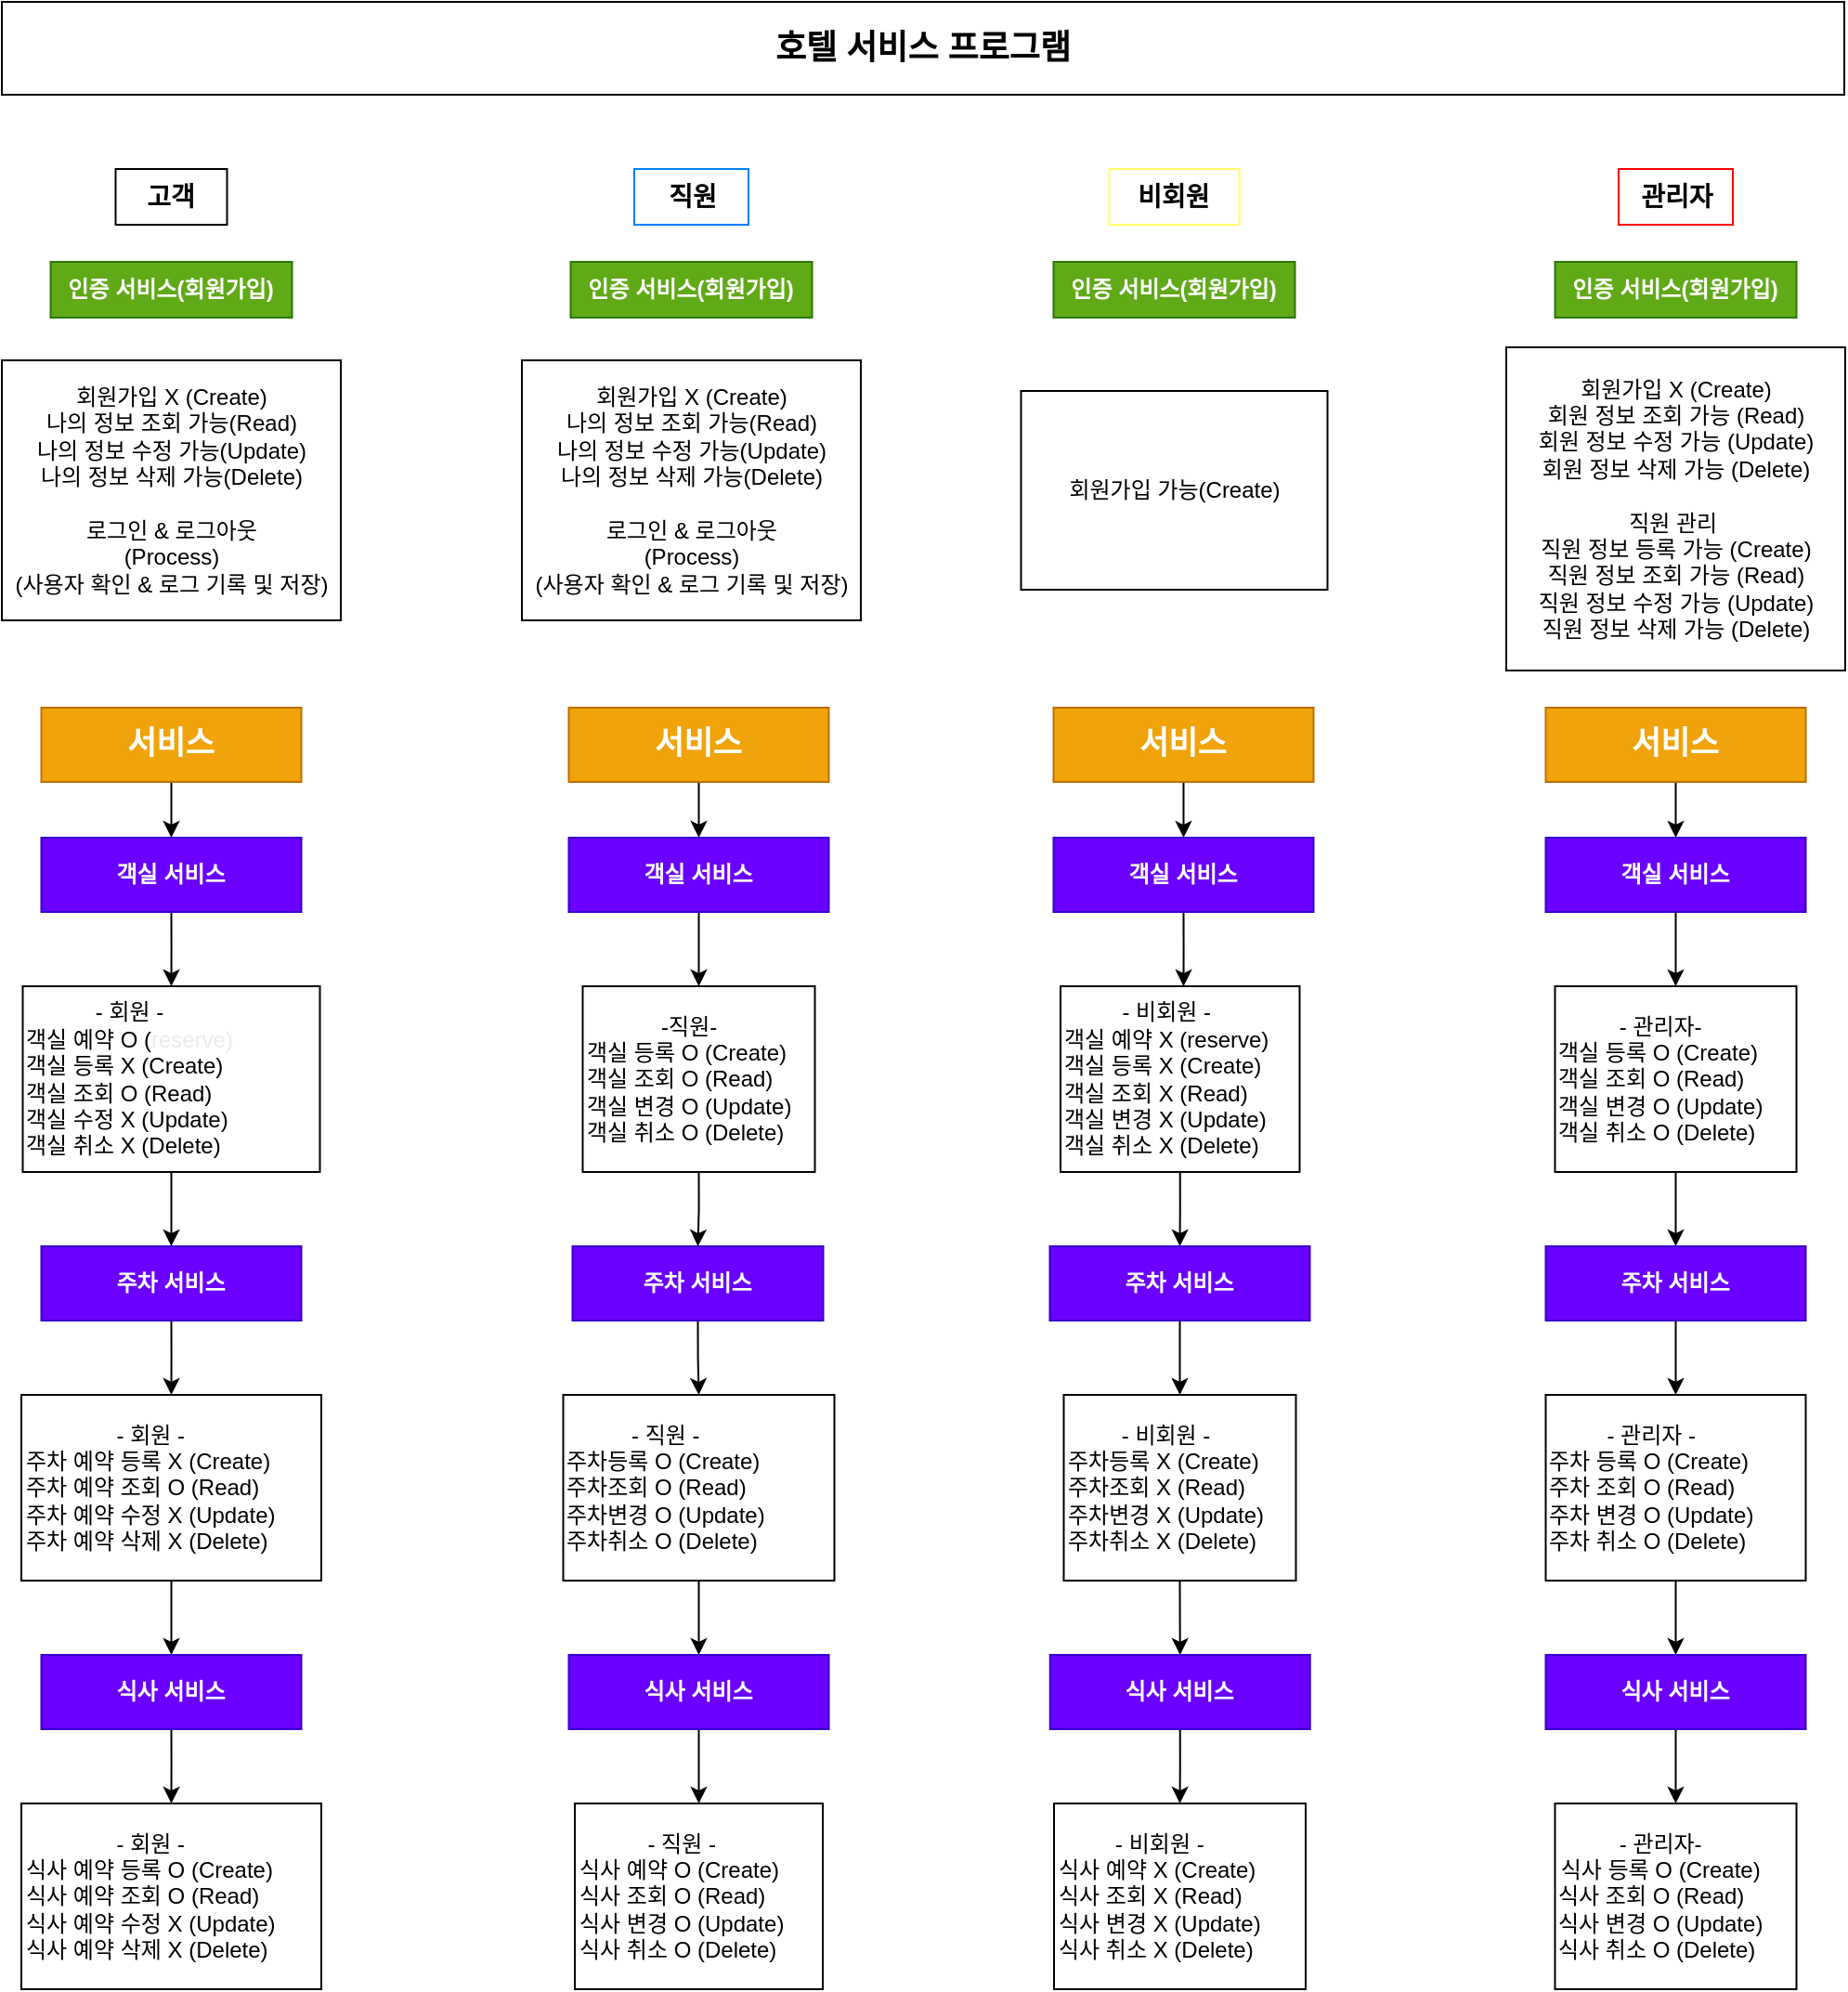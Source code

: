<mxfile version="27.0.9" pages="3">
  <diagram id="e0Gm9KUumrrDWZzIBy6R" name="요구사항확인">
    <mxGraphModel dx="1426" dy="849" grid="1" gridSize="10" guides="1" tooltips="1" connect="1" arrows="1" fold="1" page="1" pageScale="1" pageWidth="1169" pageHeight="827" math="0" shadow="0">
      <root>
        <mxCell id="0" />
        <mxCell id="1" parent="0" />
        <mxCell id="5G39vcGDZcf8cIDxyRxe-1" value="호텔 서비스 프로그램" style="rounded=0;whiteSpace=wrap;html=1;fontSize=18;fontStyle=1" parent="1" vertex="1">
          <mxGeometry x="88" y="60" width="992" height="50" as="geometry" />
        </mxCell>
        <mxCell id="5G39vcGDZcf8cIDxyRxe-2" value="고객" style="text;html=1;align=center;verticalAlign=middle;whiteSpace=wrap;rounded=0;strokeColor=default;fontStyle=1;fontSize=14;" parent="1" vertex="1">
          <mxGeometry x="149.25" y="150" width="60" height="30" as="geometry" />
        </mxCell>
        <mxCell id="5G39vcGDZcf8cIDxyRxe-3" value="직원" style="text;html=1;align=center;verticalAlign=middle;whiteSpace=wrap;rounded=0;strokeColor=#007FFF;fontStyle=1;fontSize=14;" parent="1" vertex="1">
          <mxGeometry x="428.5" y="150" width="61.5" height="30" as="geometry" />
        </mxCell>
        <mxCell id="5G39vcGDZcf8cIDxyRxe-4" value="비회원" style="text;html=1;align=center;verticalAlign=middle;whiteSpace=wrap;rounded=0;strokeColor=#FFFF66;fontStyle=1;fontSize=14;" parent="1" vertex="1">
          <mxGeometry x="684.25" y="150" width="70" height="30" as="geometry" />
        </mxCell>
        <mxCell id="5G39vcGDZcf8cIDxyRxe-5" value="관리자" style="text;html=1;align=center;verticalAlign=middle;whiteSpace=wrap;rounded=0;strokeColor=#FF0000;fontStyle=1;fontSize=14;" parent="1" vertex="1">
          <mxGeometry x="958.5" y="150" width="61.5" height="30" as="geometry" />
        </mxCell>
        <mxCell id="5G39vcGDZcf8cIDxyRxe-6" value="인증 서비스(회원가입)" style="text;html=1;align=center;verticalAlign=middle;whiteSpace=wrap;rounded=0;strokeColor=#2D7600;fillColor=#60a917;fontColor=#ffffff;fontStyle=1" parent="1" vertex="1">
          <mxGeometry x="114.25" y="200" width="130" height="30" as="geometry" />
        </mxCell>
        <mxCell id="5G39vcGDZcf8cIDxyRxe-7" value="인증 서비스(회원가입)" style="text;html=1;align=center;verticalAlign=middle;whiteSpace=wrap;rounded=0;strokeColor=#2D7600;fillColor=#60a917;fontColor=#ffffff;fontStyle=1" parent="1" vertex="1">
          <mxGeometry x="394.25" y="200" width="130" height="30" as="geometry" />
        </mxCell>
        <mxCell id="5G39vcGDZcf8cIDxyRxe-8" value="인증 서비스(회원가입)" style="text;html=1;align=center;verticalAlign=middle;whiteSpace=wrap;rounded=0;strokeColor=#2D7600;fillColor=#60a917;fontColor=#ffffff;fontStyle=1" parent="1" vertex="1">
          <mxGeometry x="654.25" y="200" width="130" height="30" as="geometry" />
        </mxCell>
        <mxCell id="5G39vcGDZcf8cIDxyRxe-9" value="인증 서비스(회원가입)" style="text;html=1;align=center;verticalAlign=middle;whiteSpace=wrap;rounded=0;strokeColor=#2D7600;fillColor=#60a917;fontColor=#ffffff;fontStyle=1" parent="1" vertex="1">
          <mxGeometry x="924.25" y="200" width="130" height="30" as="geometry" />
        </mxCell>
        <mxCell id="5G39vcGDZcf8cIDxyRxe-10" value="회원가입 X (Create)&lt;br&gt;나의 정보 조회 가능(Read)&lt;br&gt;나의 정보 수정 가능(Update)&lt;br&gt;나의 정보 삭제 가능(Delete)&lt;br&gt;&lt;br&gt;로그인 &amp;amp; 로그아웃&lt;br&gt;(Process)&lt;br&gt;(사용자 확인 &amp;amp; 로그 기록 및 저장)" style="text;html=1;align=center;verticalAlign=middle;whiteSpace=wrap;rounded=0;strokeColor=default;" parent="1" vertex="1">
          <mxGeometry x="88" y="253" width="182.5" height="140" as="geometry" />
        </mxCell>
        <mxCell id="5G39vcGDZcf8cIDxyRxe-11" value="회원가입 가능(Create)" style="text;html=1;align=center;verticalAlign=middle;whiteSpace=wrap;rounded=0;strokeColor=default;" parent="1" vertex="1">
          <mxGeometry x="636.75" y="269.5" width="165" height="107" as="geometry" />
        </mxCell>
        <mxCell id="5G39vcGDZcf8cIDxyRxe-12" value="회원가입 X (Create)&lt;br&gt;나의 정보 조회 가능(Read)&lt;br&gt;나의 정보 수정 가능(Update)&lt;br&gt;나의 정보 삭제 가능(Delete)&lt;br&gt;&lt;br&gt;로그인 &amp;amp; 로그아웃&lt;br&gt;(Process)&lt;br&gt;(사용자 확인 &amp;amp; 로그 기록 및 저장)" style="text;html=1;align=center;verticalAlign=middle;whiteSpace=wrap;rounded=0;strokeColor=default;" parent="1" vertex="1">
          <mxGeometry x="368" y="253" width="182.5" height="140" as="geometry" />
        </mxCell>
        <mxCell id="5G39vcGDZcf8cIDxyRxe-13" value="회원가입 X (Create)&lt;br&gt;회원 정보 조회 가능 (Read)&lt;br&gt;회원 정보 수정 가능 (Update)&lt;br&gt;회원 정보 삭제 가능 (Delete)&lt;br&gt;&lt;br&gt;직원 관리&amp;nbsp;&lt;div&gt;직원 정보 등록 가능 (&lt;span style=&quot;background-color: transparent; color: light-dark(rgb(0, 0, 0), rgb(255, 255, 255));&quot;&gt;Create&lt;/span&gt;&lt;span style=&quot;background-color: transparent; color: light-dark(rgb(0, 0, 0), rgb(255, 255, 255));&quot;&gt;)&lt;/span&gt;&lt;/div&gt;&lt;div&gt;직원 정보 조회 가능 (Read)&lt;br&gt;직원 정보 수정 가능 (Update)&lt;br&gt;직원 정보 삭제 가능 (Delete)&lt;/div&gt;" style="text;html=1;align=center;verticalAlign=middle;whiteSpace=wrap;rounded=0;strokeColor=default;" parent="1" vertex="1">
          <mxGeometry x="898" y="246" width="182.5" height="174" as="geometry" />
        </mxCell>
        <mxCell id="5G39vcGDZcf8cIDxyRxe-14" style="edgeStyle=orthogonalEdgeStyle;rounded=0;orthogonalLoop=1;jettySize=auto;html=1;exitX=0.5;exitY=1;exitDx=0;exitDy=0;entryX=0.5;entryY=0;entryDx=0;entryDy=0;" parent="1" source="5G39vcGDZcf8cIDxyRxe-15" edge="1">
          <mxGeometry relative="1" as="geometry">
            <mxPoint x="724.25" y="590.0" as="targetPoint" />
          </mxGeometry>
        </mxCell>
        <mxCell id="5G39vcGDZcf8cIDxyRxe-15" value="객실 서비스" style="text;html=1;align=center;verticalAlign=middle;whiteSpace=wrap;rounded=0;strokeColor=#3700CC;fillColor=#6a00ff;fontColor=#ffffff;fontStyle=1" parent="1" vertex="1">
          <mxGeometry x="654.25" y="510" width="140" height="40" as="geometry" />
        </mxCell>
        <mxCell id="5G39vcGDZcf8cIDxyRxe-16" style="edgeStyle=orthogonalEdgeStyle;rounded=0;orthogonalLoop=1;jettySize=auto;html=1;exitX=0.5;exitY=1;exitDx=0;exitDy=0;entryX=0.5;entryY=0;entryDx=0;entryDy=0;" parent="1" source="5G39vcGDZcf8cIDxyRxe-17" target="5G39vcGDZcf8cIDxyRxe-21" edge="1">
          <mxGeometry relative="1" as="geometry" />
        </mxCell>
        <mxCell id="5G39vcGDZcf8cIDxyRxe-17" value="&lt;div style=&quot;&quot;&gt;&lt;div style=&quot;text-align: center;&quot;&gt;&lt;span style=&quot;background-color: transparent; color: light-dark(rgb(0, 0, 0), rgb(255, 255, 255));&quot;&gt;- 비회원 -&lt;/span&gt;&lt;/div&gt;&lt;span style=&quot;background-color: transparent; color: light-dark(rgb(0, 0, 0), rgb(255, 255, 255));&quot;&gt;객실 예약 X (reserve)&lt;/span&gt;&lt;/div&gt;객실 등록 X (Create)&lt;br&gt;객실 조회 X (Read)&lt;br&gt;객실 변경 X (Update)&lt;br&gt;객실 취소 X (Delete)" style="text;html=1;align=left;verticalAlign=middle;whiteSpace=wrap;rounded=0;strokeColor=default;" parent="1" vertex="1">
          <mxGeometry x="658" y="590" width="128.75" height="100" as="geometry" />
        </mxCell>
        <mxCell id="5G39vcGDZcf8cIDxyRxe-18" style="edgeStyle=orthogonalEdgeStyle;rounded=0;orthogonalLoop=1;jettySize=auto;html=1;exitX=0.5;exitY=1;exitDx=0;exitDy=0;entryX=0.5;entryY=0;entryDx=0;entryDy=0;" parent="1" source="5G39vcGDZcf8cIDxyRxe-19" target="5G39vcGDZcf8cIDxyRxe-15" edge="1">
          <mxGeometry relative="1" as="geometry" />
        </mxCell>
        <mxCell id="5G39vcGDZcf8cIDxyRxe-19" value="서비스" style="text;html=1;align=center;verticalAlign=middle;whiteSpace=wrap;rounded=0;strokeColor=#BD7000;fillColor=#f0a30a;fontColor=#FFFFFF;fontStyle=1;fontSize=17;" parent="1" vertex="1">
          <mxGeometry x="654.25" y="440" width="140" height="40" as="geometry" />
        </mxCell>
        <mxCell id="5G39vcGDZcf8cIDxyRxe-20" style="edgeStyle=orthogonalEdgeStyle;rounded=0;orthogonalLoop=1;jettySize=auto;html=1;exitX=0.5;exitY=1;exitDx=0;exitDy=0;entryX=0.5;entryY=0;entryDx=0;entryDy=0;" parent="1" source="5G39vcGDZcf8cIDxyRxe-21" target="5G39vcGDZcf8cIDxyRxe-23" edge="1">
          <mxGeometry relative="1" as="geometry" />
        </mxCell>
        <mxCell id="5G39vcGDZcf8cIDxyRxe-21" value="주차 서비스" style="text;html=1;align=center;verticalAlign=middle;whiteSpace=wrap;rounded=0;strokeColor=#3700CC;fillColor=#6a00ff;fontColor=#ffffff;fontStyle=1" parent="1" vertex="1">
          <mxGeometry x="652.25" y="730" width="140" height="40" as="geometry" />
        </mxCell>
        <mxCell id="5G39vcGDZcf8cIDxyRxe-22" style="edgeStyle=orthogonalEdgeStyle;rounded=0;orthogonalLoop=1;jettySize=auto;html=1;exitX=0.5;exitY=1;exitDx=0;exitDy=0;entryX=0.5;entryY=0;entryDx=0;entryDy=0;" parent="1" source="5G39vcGDZcf8cIDxyRxe-23" target="5G39vcGDZcf8cIDxyRxe-25" edge="1">
          <mxGeometry relative="1" as="geometry" />
        </mxCell>
        <mxCell id="5G39vcGDZcf8cIDxyRxe-23" value="&lt;div style=&quot;text-align: center;&quot;&gt;&lt;span style=&quot;background-color: transparent; color: light-dark(rgb(0, 0, 0), rgb(255, 255, 255));&quot;&gt;- 비회원 -&lt;/span&gt;&lt;/div&gt;주차등록 X (Create)&lt;br&gt;주차조회 X (Read)&lt;br&gt;주차변경 X (Update)&lt;br&gt;주차취소 X (Delete)" style="text;html=1;align=left;verticalAlign=middle;whiteSpace=wrap;rounded=0;strokeColor=default;" parent="1" vertex="1">
          <mxGeometry x="659.75" y="810" width="125" height="100" as="geometry" />
        </mxCell>
        <mxCell id="5G39vcGDZcf8cIDxyRxe-24" style="edgeStyle=orthogonalEdgeStyle;rounded=0;orthogonalLoop=1;jettySize=auto;html=1;exitX=0.5;exitY=1;exitDx=0;exitDy=0;entryX=0.5;entryY=0;entryDx=0;entryDy=0;" parent="1" source="5G39vcGDZcf8cIDxyRxe-25" target="5G39vcGDZcf8cIDxyRxe-26" edge="1">
          <mxGeometry relative="1" as="geometry" />
        </mxCell>
        <mxCell id="5G39vcGDZcf8cIDxyRxe-25" value="식사 서비스" style="text;html=1;align=center;verticalAlign=middle;whiteSpace=wrap;rounded=0;strokeColor=#3700CC;fillColor=#6a00ff;fontColor=#ffffff;fontStyle=1" parent="1" vertex="1">
          <mxGeometry x="652.38" y="950" width="140" height="40" as="geometry" />
        </mxCell>
        <mxCell id="5G39vcGDZcf8cIDxyRxe-26" value="&lt;div style=&quot;&quot;&gt;&lt;div style=&quot;&quot;&gt;&lt;div style=&quot;text-align: center;&quot;&gt;&lt;span style=&quot;background-color: transparent; color: light-dark(rgb(0, 0, 0), rgb(255, 255, 255));&quot;&gt;- 비회원 -&lt;/span&gt;&lt;/div&gt;&lt;span style=&quot;&quot;&gt;식사 예약 X (Create)&lt;/span&gt;&lt;br style=&quot;&quot;&gt;&lt;span style=&quot;&quot;&gt;식사 조회 X (Read)&lt;/span&gt;&lt;br style=&quot;&quot;&gt;&lt;span style=&quot;&quot;&gt;식사 변경 X (Update)&lt;/span&gt;&lt;br style=&quot;&quot;&gt;&lt;span style=&quot;&quot;&gt;식사 취소 X (Delete)&lt;/span&gt;&lt;/div&gt;&lt;/div&gt;" style="text;html=1;align=left;verticalAlign=middle;whiteSpace=wrap;rounded=0;strokeColor=default;" parent="1" vertex="1">
          <mxGeometry x="654.5" y="1030" width="135.5" height="100" as="geometry" />
        </mxCell>
        <mxCell id="5G39vcGDZcf8cIDxyRxe-27" value="&lt;div style=&quot;text-align: center;&quot;&gt;&lt;span style=&quot;background-color: transparent; color: light-dark(rgb(0, 0, 0), rgb(255, 255, 255));&quot;&gt;- 직원 -&lt;/span&gt;&lt;/div&gt;식사 예약 O (Create)&lt;br&gt;식사 조회 O (Read)&lt;br&gt;식사 변경 O (Update)&lt;br&gt;식사 취소 O (Delete)" style="text;html=1;align=left;verticalAlign=middle;whiteSpace=wrap;rounded=0;strokeColor=default;" parent="1" vertex="1">
          <mxGeometry x="396.5" y="1030" width="133.5" height="100" as="geometry" />
        </mxCell>
        <mxCell id="5G39vcGDZcf8cIDxyRxe-28" style="edgeStyle=orthogonalEdgeStyle;rounded=0;orthogonalLoop=1;jettySize=auto;html=1;exitX=0.5;exitY=1;exitDx=0;exitDy=0;entryX=0.5;entryY=0;entryDx=0;entryDy=0;" parent="1" source="5G39vcGDZcf8cIDxyRxe-29" target="5G39vcGDZcf8cIDxyRxe-31" edge="1">
          <mxGeometry relative="1" as="geometry" />
        </mxCell>
        <mxCell id="5G39vcGDZcf8cIDxyRxe-29" value="&lt;div style=&quot;text-align: center;&quot;&gt;&lt;span style=&quot;background-color: transparent; color: light-dark(rgb(0, 0, 0), rgb(255, 255, 255));&quot;&gt;- 직원 -&lt;/span&gt;&lt;/div&gt;주차등록 O (Create)&lt;br&gt;주차조회 O (Read)&lt;br&gt;주차변경 O (Update)&lt;br&gt;주차취소 O (Delete)" style="text;html=1;align=left;verticalAlign=middle;whiteSpace=wrap;rounded=0;strokeColor=default;" parent="1" vertex="1">
          <mxGeometry x="390.25" y="810" width="146" height="100" as="geometry" />
        </mxCell>
        <mxCell id="5G39vcGDZcf8cIDxyRxe-30" style="edgeStyle=orthogonalEdgeStyle;rounded=0;orthogonalLoop=1;jettySize=auto;html=1;exitX=0.5;exitY=1;exitDx=0;exitDy=0;entryX=0.5;entryY=0;entryDx=0;entryDy=0;" parent="1" source="5G39vcGDZcf8cIDxyRxe-31" target="5G39vcGDZcf8cIDxyRxe-27" edge="1">
          <mxGeometry relative="1" as="geometry" />
        </mxCell>
        <mxCell id="5G39vcGDZcf8cIDxyRxe-31" value="식사 서비스" style="text;html=1;align=center;verticalAlign=middle;whiteSpace=wrap;rounded=0;strokeColor=#3700CC;fillColor=#6a00ff;fontColor=#ffffff;fontStyle=1" parent="1" vertex="1">
          <mxGeometry x="393.25" y="950" width="140" height="40" as="geometry" />
        </mxCell>
        <mxCell id="5G39vcGDZcf8cIDxyRxe-32" style="edgeStyle=orthogonalEdgeStyle;rounded=0;orthogonalLoop=1;jettySize=auto;html=1;exitX=0.5;exitY=1;exitDx=0;exitDy=0;entryX=0.5;entryY=0;entryDx=0;entryDy=0;" parent="1" source="5G39vcGDZcf8cIDxyRxe-33" target="5G39vcGDZcf8cIDxyRxe-29" edge="1">
          <mxGeometry relative="1" as="geometry" />
        </mxCell>
        <mxCell id="5G39vcGDZcf8cIDxyRxe-33" value="주차 서비스" style="text;html=1;align=center;verticalAlign=middle;whiteSpace=wrap;rounded=0;strokeColor=#3700CC;fillColor=#6a00ff;fontColor=#ffffff;fontStyle=1" parent="1" vertex="1">
          <mxGeometry x="395.25" y="730" width="135" height="40" as="geometry" />
        </mxCell>
        <mxCell id="5G39vcGDZcf8cIDxyRxe-34" style="edgeStyle=orthogonalEdgeStyle;rounded=0;orthogonalLoop=1;jettySize=auto;html=1;exitX=0.5;exitY=1;exitDx=0;exitDy=0;entryX=0.5;entryY=0;entryDx=0;entryDy=0;" parent="1" source="5G39vcGDZcf8cIDxyRxe-35" target="5G39vcGDZcf8cIDxyRxe-60" edge="1">
          <mxGeometry relative="1" as="geometry" />
        </mxCell>
        <mxCell id="5G39vcGDZcf8cIDxyRxe-35" value="객실 서비스" style="text;html=1;align=center;verticalAlign=middle;whiteSpace=wrap;rounded=0;strokeColor=#3700CC;fillColor=#6a00ff;fontColor=#ffffff;fontStyle=1" parent="1" vertex="1">
          <mxGeometry x="393.25" y="510" width="140" height="40" as="geometry" />
        </mxCell>
        <mxCell id="5G39vcGDZcf8cIDxyRxe-36" value="객실 서비스" style="text;html=1;align=center;verticalAlign=middle;whiteSpace=wrap;rounded=0;strokeColor=#3700CC;fillColor=#6a00ff;fontColor=#ffffff;fontStyle=1" parent="1" vertex="1">
          <mxGeometry x="919.25" y="510" width="140" height="40" as="geometry" />
        </mxCell>
        <mxCell id="5G39vcGDZcf8cIDxyRxe-37" style="edgeStyle=orthogonalEdgeStyle;rounded=0;orthogonalLoop=1;jettySize=auto;html=1;exitX=0.5;exitY=1;exitDx=0;exitDy=0;entryX=0.5;entryY=0;entryDx=0;entryDy=0;" parent="1" source="5G39vcGDZcf8cIDxyRxe-38" target="5G39vcGDZcf8cIDxyRxe-40" edge="1">
          <mxGeometry relative="1" as="geometry" />
        </mxCell>
        <mxCell id="5G39vcGDZcf8cIDxyRxe-38" value="&lt;div style=&quot;text-align: center;&quot;&gt;&lt;span style=&quot;background-color: transparent; color: light-dark(rgb(0, 0, 0), rgb(255, 255, 255));&quot;&gt;- 관리자-&lt;/span&gt;&lt;/div&gt;객실 등록 O (Create)&lt;br&gt;객실 조회 O (Read)&lt;br&gt;객실 변경 O (Update)&lt;br&gt;객실 취소 O (Delete)" style="text;html=1;align=left;verticalAlign=middle;whiteSpace=wrap;rounded=0;strokeColor=default;" parent="1" vertex="1">
          <mxGeometry x="924.25" y="590" width="130" height="100" as="geometry" />
        </mxCell>
        <mxCell id="5G39vcGDZcf8cIDxyRxe-39" style="edgeStyle=orthogonalEdgeStyle;rounded=0;orthogonalLoop=1;jettySize=auto;html=1;exitX=0.5;exitY=1;exitDx=0;exitDy=0;entryX=0.5;entryY=0;entryDx=0;entryDy=0;" parent="1" source="5G39vcGDZcf8cIDxyRxe-40" target="5G39vcGDZcf8cIDxyRxe-42" edge="1">
          <mxGeometry relative="1" as="geometry" />
        </mxCell>
        <mxCell id="5G39vcGDZcf8cIDxyRxe-40" value="주차 서비스" style="text;html=1;align=center;verticalAlign=middle;whiteSpace=wrap;rounded=0;strokeColor=#3700CC;fillColor=#6a00ff;fontColor=#ffffff;fontStyle=1" parent="1" vertex="1">
          <mxGeometry x="919.25" y="730" width="140" height="40" as="geometry" />
        </mxCell>
        <mxCell id="5G39vcGDZcf8cIDxyRxe-41" style="edgeStyle=orthogonalEdgeStyle;rounded=0;orthogonalLoop=1;jettySize=auto;html=1;exitX=0.5;exitY=1;exitDx=0;exitDy=0;entryX=0.5;entryY=0;entryDx=0;entryDy=0;" parent="1" source="5G39vcGDZcf8cIDxyRxe-42" target="5G39vcGDZcf8cIDxyRxe-44" edge="1">
          <mxGeometry relative="1" as="geometry" />
        </mxCell>
        <mxCell id="5G39vcGDZcf8cIDxyRxe-42" value="&lt;div style=&quot;text-align: center;&quot;&gt;&lt;span style=&quot;background-color: transparent; color: light-dark(rgb(0, 0, 0), rgb(255, 255, 255));&quot;&gt;- 관리자 -&lt;/span&gt;&lt;/div&gt;주차 등록 O (Create)&lt;br&gt;주차 조회 O (Read)&lt;br&gt;주차 변경 O (Update)&lt;br&gt;주차 취소 O (Delete)" style="text;html=1;align=left;verticalAlign=middle;whiteSpace=wrap;rounded=0;strokeColor=default;" parent="1" vertex="1">
          <mxGeometry x="919.25" y="810" width="140" height="100" as="geometry" />
        </mxCell>
        <mxCell id="5G39vcGDZcf8cIDxyRxe-43" style="edgeStyle=orthogonalEdgeStyle;rounded=0;orthogonalLoop=1;jettySize=auto;html=1;exitX=0.5;exitY=1;exitDx=0;exitDy=0;entryX=0.5;entryY=0;entryDx=0;entryDy=0;" parent="1" source="5G39vcGDZcf8cIDxyRxe-44" target="5G39vcGDZcf8cIDxyRxe-45" edge="1">
          <mxGeometry relative="1" as="geometry" />
        </mxCell>
        <mxCell id="5G39vcGDZcf8cIDxyRxe-44" value="식사 서비스" style="text;html=1;align=center;verticalAlign=middle;whiteSpace=wrap;rounded=0;strokeColor=#3700CC;fillColor=#6a00ff;fontColor=#ffffff;fontStyle=1" parent="1" vertex="1">
          <mxGeometry x="919.25" y="950" width="140" height="40" as="geometry" />
        </mxCell>
        <mxCell id="5G39vcGDZcf8cIDxyRxe-45" value="&lt;div style=&quot;text-align: center;&quot;&gt;&lt;span style=&quot;background-color: transparent; color: light-dark(rgb(0, 0, 0), rgb(255, 255, 255));&quot;&gt;- 관리자-&lt;/span&gt;&lt;/div&gt;&lt;div style=&quot;text-align: center;&quot;&gt;식사 등록 O&amp;nbsp;&lt;span style=&quot;background-color: transparent; color: light-dark(rgb(0, 0, 0), rgb(255, 255, 255)); text-align: left;&quot;&gt;(Create)&lt;/span&gt;&lt;/div&gt;식사 조회 O (Read)&lt;div&gt;식사 변경 O (Update)&lt;br&gt;식사 취소 O (Delete)&lt;/div&gt;" style="text;html=1;align=left;verticalAlign=middle;whiteSpace=wrap;rounded=0;strokeColor=default;" parent="1" vertex="1">
          <mxGeometry x="924.25" y="1030" width="130" height="100" as="geometry" />
        </mxCell>
        <mxCell id="5G39vcGDZcf8cIDxyRxe-46" style="edgeStyle=orthogonalEdgeStyle;rounded=0;orthogonalLoop=1;jettySize=auto;html=1;exitX=0.5;exitY=1;exitDx=0;exitDy=0;entryX=0.5;entryY=0;entryDx=0;entryDy=0;" parent="1" source="5G39vcGDZcf8cIDxyRxe-47" edge="1">
          <mxGeometry relative="1" as="geometry">
            <mxPoint x="179.25" y="590.0" as="targetPoint" />
          </mxGeometry>
        </mxCell>
        <mxCell id="5G39vcGDZcf8cIDxyRxe-47" value="객실 서비스" style="text;html=1;align=center;verticalAlign=middle;whiteSpace=wrap;rounded=0;strokeColor=#3700CC;fillColor=#6a00ff;fontColor=#ffffff;fontStyle=1" parent="1" vertex="1">
          <mxGeometry x="109.25" y="510" width="140" height="40" as="geometry" />
        </mxCell>
        <mxCell id="5G39vcGDZcf8cIDxyRxe-48" style="edgeStyle=orthogonalEdgeStyle;rounded=0;orthogonalLoop=1;jettySize=auto;html=1;exitX=0.5;exitY=1;exitDx=0;exitDy=0;entryX=0.5;entryY=0;entryDx=0;entryDy=0;" parent="1" source="5G39vcGDZcf8cIDxyRxe-49" target="5G39vcGDZcf8cIDxyRxe-53" edge="1">
          <mxGeometry relative="1" as="geometry">
            <Array as="points">
              <mxPoint x="179.25" y="690" />
            </Array>
          </mxGeometry>
        </mxCell>
        <mxCell id="5G39vcGDZcf8cIDxyRxe-49" value="&lt;div style=&quot;&quot;&gt;&lt;div style=&quot;text-align: center;&quot;&gt;&lt;span style=&quot;background-color: transparent; color: light-dark(rgb(0, 0, 0), rgb(255, 255, 255));&quot;&gt;- 회원 -&lt;/span&gt;&lt;/div&gt;&lt;div style=&quot;&quot;&gt;객실 예약 O (&lt;span style=&quot;color: rgb(232, 234, 237); font-family: inherit;&quot;&gt;&lt;font style=&quot;&quot;&gt;reserve)&lt;/font&gt;&lt;/span&gt;&lt;/div&gt;&lt;span style=&quot;&quot;&gt;객실 등록 X (Create)&lt;/span&gt;&lt;div style=&quot;&quot;&gt;객실 조회 O (Read)&lt;br&gt;객실 수정 X (Update)&lt;br&gt;객실 취소 X (Delete)&lt;/div&gt;&lt;/div&gt;" style="text;html=1;align=left;verticalAlign=middle;whiteSpace=wrap;rounded=0;strokeColor=default;" parent="1" vertex="1">
          <mxGeometry x="99.25" y="590" width="160" height="100" as="geometry" />
        </mxCell>
        <mxCell id="5G39vcGDZcf8cIDxyRxe-50" style="edgeStyle=orthogonalEdgeStyle;rounded=0;orthogonalLoop=1;jettySize=auto;html=1;exitX=0.5;exitY=1;exitDx=0;exitDy=0;entryX=0.5;entryY=0;entryDx=0;entryDy=0;" parent="1" source="5G39vcGDZcf8cIDxyRxe-51" target="5G39vcGDZcf8cIDxyRxe-47" edge="1">
          <mxGeometry relative="1" as="geometry" />
        </mxCell>
        <mxCell id="5G39vcGDZcf8cIDxyRxe-51" value="서비스" style="text;html=1;align=center;verticalAlign=middle;whiteSpace=wrap;rounded=0;strokeColor=#BD7000;fillColor=#f0a30a;fontColor=#FFFFFF;fontStyle=1;fontSize=17;" parent="1" vertex="1">
          <mxGeometry x="109.25" y="440" width="140" height="40" as="geometry" />
        </mxCell>
        <mxCell id="5G39vcGDZcf8cIDxyRxe-52" style="edgeStyle=orthogonalEdgeStyle;rounded=0;orthogonalLoop=1;jettySize=auto;html=1;exitX=0.5;exitY=1;exitDx=0;exitDy=0;entryX=0.5;entryY=0;entryDx=0;entryDy=0;" parent="1" source="5G39vcGDZcf8cIDxyRxe-53" edge="1">
          <mxGeometry relative="1" as="geometry">
            <mxPoint x="179.25" y="810.0" as="targetPoint" />
          </mxGeometry>
        </mxCell>
        <mxCell id="5G39vcGDZcf8cIDxyRxe-53" value="주차 서비스" style="text;html=1;align=center;verticalAlign=middle;whiteSpace=wrap;rounded=0;strokeColor=#3700CC;fillColor=#6a00ff;fontColor=#ffffff;fontStyle=1" parent="1" vertex="1">
          <mxGeometry x="109.25" y="730" width="140" height="40" as="geometry" />
        </mxCell>
        <mxCell id="5G39vcGDZcf8cIDxyRxe-54" style="edgeStyle=orthogonalEdgeStyle;rounded=0;orthogonalLoop=1;jettySize=auto;html=1;exitX=0.5;exitY=1;exitDx=0;exitDy=0;entryX=0.5;entryY=0;entryDx=0;entryDy=0;" parent="1" source="5G39vcGDZcf8cIDxyRxe-55" target="5G39vcGDZcf8cIDxyRxe-57" edge="1">
          <mxGeometry relative="1" as="geometry" />
        </mxCell>
        <mxCell id="5G39vcGDZcf8cIDxyRxe-55" value="&lt;div style=&quot;&quot;&gt;&lt;div style=&quot;text-align: center;&quot;&gt;&lt;span style=&quot;background-color: transparent; color: light-dark(rgb(0, 0, 0), rgb(255, 255, 255));&quot;&gt;- 회원 -&lt;/span&gt;&lt;/div&gt;&lt;span style=&quot;&quot;&gt;주차 예약 등록 X (Create)&lt;/span&gt;&lt;br style=&quot;&quot;&gt;&lt;span style=&quot;&quot;&gt;주차 예약 조회 O (Read)&lt;/span&gt;&lt;br style=&quot;&quot;&gt;&lt;span style=&quot;&quot;&gt;주차 예약 수정 X (Update)&lt;/span&gt;&lt;br style=&quot;&quot;&gt;&lt;span style=&quot;&quot;&gt;주차 예약 삭제 X (Delete)&lt;/span&gt;&lt;/div&gt;" style="text;html=1;align=left;verticalAlign=middle;whiteSpace=wrap;rounded=0;strokeColor=default;" parent="1" vertex="1">
          <mxGeometry x="98.5" y="810" width="161.5" height="100" as="geometry" />
        </mxCell>
        <mxCell id="5G39vcGDZcf8cIDxyRxe-56" style="edgeStyle=orthogonalEdgeStyle;rounded=0;orthogonalLoop=1;jettySize=auto;html=1;exitX=0.5;exitY=1;exitDx=0;exitDy=0;entryX=0.5;entryY=0;entryDx=0;entryDy=0;" parent="1" source="5G39vcGDZcf8cIDxyRxe-57" edge="1">
          <mxGeometry relative="1" as="geometry">
            <mxPoint x="179.25" y="1030.0" as="targetPoint" />
          </mxGeometry>
        </mxCell>
        <mxCell id="5G39vcGDZcf8cIDxyRxe-57" value="식사 서비스" style="text;html=1;align=center;verticalAlign=middle;whiteSpace=wrap;rounded=0;strokeColor=#3700CC;fillColor=#6a00ff;fontColor=#ffffff;fontStyle=1" parent="1" vertex="1">
          <mxGeometry x="109.25" y="950" width="140" height="40" as="geometry" />
        </mxCell>
        <mxCell id="5G39vcGDZcf8cIDxyRxe-58" value="&lt;div style=&quot;&quot;&gt;&lt;div&gt;&lt;div style=&quot;text-align: center;&quot;&gt;&lt;span style=&quot;background-color: transparent; color: light-dark(rgb(0, 0, 0), rgb(255, 255, 255));&quot;&gt;- 회원 -&lt;/span&gt;&lt;/div&gt;식사&amp;nbsp;&lt;span style=&quot;background-color: transparent; color: light-dark(rgb(0, 0, 0), rgb(255, 255, 255));&quot;&gt;예약&lt;/span&gt;&lt;span style=&quot;background-color: transparent; color: light-dark(rgb(0, 0, 0), rgb(255, 255, 255));&quot;&gt;&amp;nbsp;&lt;/span&gt;&lt;span style=&quot;background-color: transparent; color: light-dark(rgb(0, 0, 0), rgb(255, 255, 255));&quot;&gt;등록 O (Create)&lt;/span&gt;&lt;/div&gt;&lt;div&gt;식사&amp;nbsp;&lt;span style=&quot;background-color: transparent; color: light-dark(rgb(0, 0, 0), rgb(255, 255, 255));&quot;&gt;예약&lt;/span&gt;&lt;span style=&quot;background-color: transparent; color: light-dark(rgb(0, 0, 0), rgb(255, 255, 255));&quot;&gt;&amp;nbsp;&lt;/span&gt;&lt;span style=&quot;background-color: transparent; color: light-dark(rgb(0, 0, 0), rgb(255, 255, 255));&quot;&gt;조회 O (Read)&lt;/span&gt;&lt;/div&gt;&lt;div&gt;식사&amp;nbsp;&lt;span style=&quot;background-color: transparent; color: light-dark(rgb(0, 0, 0), rgb(255, 255, 255));&quot;&gt;예약&lt;/span&gt;&lt;span style=&quot;background-color: transparent; color: light-dark(rgb(0, 0, 0), rgb(255, 255, 255));&quot;&gt;&amp;nbsp;&lt;/span&gt;&lt;span style=&quot;background-color: transparent; color: light-dark(rgb(0, 0, 0), rgb(255, 255, 255));&quot;&gt;수정 X (Update)&lt;/span&gt;&lt;/div&gt;&lt;div&gt;식사&amp;nbsp;&lt;span style=&quot;background-color: transparent; color: light-dark(rgb(0, 0, 0), rgb(255, 255, 255));&quot;&gt;예약&lt;/span&gt;&lt;span style=&quot;background-color: transparent; color: light-dark(rgb(0, 0, 0), rgb(255, 255, 255));&quot;&gt;&amp;nbsp;&lt;/span&gt;&lt;span style=&quot;background-color: transparent; color: light-dark(rgb(0, 0, 0), rgb(255, 255, 255));&quot;&gt;삭제 X (Delete)&lt;/span&gt;&lt;/div&gt;&lt;/div&gt;" style="text;html=1;align=left;verticalAlign=middle;whiteSpace=wrap;rounded=0;strokeColor=default;" parent="1" vertex="1">
          <mxGeometry x="98.5" y="1030" width="161.5" height="100" as="geometry" />
        </mxCell>
        <mxCell id="5G39vcGDZcf8cIDxyRxe-59" style="edgeStyle=orthogonalEdgeStyle;rounded=0;orthogonalLoop=1;jettySize=auto;html=1;exitX=0.5;exitY=1;exitDx=0;exitDy=0;entryX=0.5;entryY=0;entryDx=0;entryDy=0;" parent="1" source="5G39vcGDZcf8cIDxyRxe-60" target="5G39vcGDZcf8cIDxyRxe-33" edge="1">
          <mxGeometry relative="1" as="geometry" />
        </mxCell>
        <mxCell id="5G39vcGDZcf8cIDxyRxe-60" value="&lt;div style=&quot;&quot;&gt;&lt;div style=&quot;&quot;&gt;&lt;div style=&quot;text-align: center;&quot;&gt;&lt;span style=&quot;text-wrap-mode: nowrap; background-color: transparent; color: light-dark(rgb(0, 0, 0), rgb(255, 255, 255));&quot;&gt;-직원-&lt;/span&gt;&lt;/div&gt;&lt;div style=&quot;text-wrap-mode: nowrap;&quot;&gt;객실 등록 O (Create)&lt;/div&gt;&lt;div style=&quot;text-wrap-mode: nowrap;&quot;&gt;객실 조회 O (Read)&lt;/div&gt;&lt;div style=&quot;text-wrap-mode: nowrap;&quot;&gt;객실 변경 O (Update)&lt;/div&gt;&lt;div style=&quot;text-wrap-mode: nowrap;&quot;&gt;객실 취소 O (Delete)&lt;/div&gt;&lt;/div&gt;&lt;/div&gt;" style="text;html=1;align=left;verticalAlign=middle;whiteSpace=wrap;rounded=0;strokeColor=default;" parent="1" vertex="1">
          <mxGeometry x="400.75" y="590" width="125" height="100" as="geometry" />
        </mxCell>
        <mxCell id="5G39vcGDZcf8cIDxyRxe-61" style="edgeStyle=orthogonalEdgeStyle;rounded=0;orthogonalLoop=1;jettySize=auto;html=1;exitX=0.5;exitY=1;exitDx=0;exitDy=0;entryX=0.5;entryY=0;entryDx=0;entryDy=0;" parent="1" source="5G39vcGDZcf8cIDxyRxe-62" edge="1" target="5G39vcGDZcf8cIDxyRxe-35">
          <mxGeometry relative="1" as="geometry">
            <mxPoint x="463.25" y="560" as="targetPoint" />
          </mxGeometry>
        </mxCell>
        <mxCell id="5G39vcGDZcf8cIDxyRxe-62" value="서비스" style="text;html=1;align=center;verticalAlign=middle;whiteSpace=wrap;rounded=0;strokeColor=#BD7000;fillColor=#f0a30a;fontColor=#FFFFFF;fontStyle=1;fontSize=17;" parent="1" vertex="1">
          <mxGeometry x="393.25" y="440" width="140" height="40" as="geometry" />
        </mxCell>
        <mxCell id="5G39vcGDZcf8cIDxyRxe-63" style="edgeStyle=orthogonalEdgeStyle;rounded=0;orthogonalLoop=1;jettySize=auto;html=1;exitX=0.5;exitY=1;exitDx=0;exitDy=0;entryX=0.5;entryY=0;entryDx=0;entryDy=0;" parent="1" source="5G39vcGDZcf8cIDxyRxe-64" target="5G39vcGDZcf8cIDxyRxe-36" edge="1">
          <mxGeometry relative="1" as="geometry" />
        </mxCell>
        <mxCell id="5G39vcGDZcf8cIDxyRxe-64" value="서비스" style="text;html=1;align=center;verticalAlign=middle;whiteSpace=wrap;rounded=0;strokeColor=#BD7000;fillColor=#f0a30a;fontColor=#FFFFFF;fontStyle=1;fontSize=17;" parent="1" vertex="1">
          <mxGeometry x="919.25" y="440" width="140" height="40" as="geometry" />
        </mxCell>
        <mxCell id="5G39vcGDZcf8cIDxyRxe-65" style="edgeStyle=orthogonalEdgeStyle;rounded=0;orthogonalLoop=1;jettySize=auto;html=1;exitX=0.5;exitY=1;exitDx=0;exitDy=0;entryX=0.5;entryY=0;entryDx=0;entryDy=0;" parent="1" source="5G39vcGDZcf8cIDxyRxe-36" target="5G39vcGDZcf8cIDxyRxe-38" edge="1">
          <mxGeometry relative="1" as="geometry" />
        </mxCell>
      </root>
    </mxGraphModel>
  </diagram>
  <diagram name="USECASE" id="B1NZ2JkPOjT8SLRXW_0v">
    <mxGraphModel dx="1517" dy="849" grid="1" gridSize="10" guides="1" tooltips="1" connect="1" arrows="1" fold="1" page="1" pageScale="1" pageWidth="1169" pageHeight="827" math="0" shadow="0">
      <root>
        <mxCell id="0" />
        <mxCell id="1" parent="0" />
        <mxCell id="vYnCNZlJ9MJ4-SZzmh1F-1" value="&lt;font style=&quot;font-size: 14px;&quot;&gt;호텔 서비스 프로그램&lt;/font&gt;" style="shape=umlFrame;whiteSpace=wrap;html=1;pointerEvents=0;width=160;height=40;labelBackgroundColor=none;" parent="1" vertex="1">
          <mxGeometry x="120" y="40" width="940" height="750" as="geometry" />
        </mxCell>
        <mxCell id="vYnCNZlJ9MJ4-SZzmh1F-2" value="&lt;font style=&quot;font-size: 14px;&quot;&gt;회원&lt;/font&gt;" style="shape=umlActor;verticalLabelPosition=bottom;verticalAlign=top;html=1;outlineConnect=0;labelBackgroundColor=none;" parent="1" vertex="1">
          <mxGeometry x="50" y="109" width="30" height="60" as="geometry" />
        </mxCell>
        <mxCell id="vYnCNZlJ9MJ4-SZzmh1F-6" value="&lt;span style=&quot;font-size: 14px;&quot;&gt;비회원&lt;/span&gt;" style="shape=umlActor;verticalLabelPosition=bottom;verticalAlign=top;html=1;outlineConnect=0;labelBackgroundColor=none;" parent="1" vertex="1">
          <mxGeometry x="50" y="650" width="30" height="60" as="geometry" />
        </mxCell>
        <mxCell id="vYnCNZlJ9MJ4-SZzmh1F-7" value="직원" style="shape=umlActor;verticalLabelPosition=bottom;verticalAlign=top;html=1;outlineConnect=0;fontSize=14;labelBackgroundColor=none;" parent="1" vertex="1">
          <mxGeometry x="1090" y="180" width="30" height="60" as="geometry" />
        </mxCell>
        <mxCell id="vYnCNZlJ9MJ4-SZzmh1F-8" value="&lt;span&gt;관리자&lt;/span&gt;" style="shape=umlActor;verticalLabelPosition=bottom;verticalAlign=top;html=1;outlineConnect=0;fontSize=14;labelBackgroundColor=none;" parent="1" vertex="1">
          <mxGeometry x="1090" y="650" width="30" height="60" as="geometry" />
        </mxCell>
        <mxCell id="vYnCNZlJ9MJ4-SZzmh1F-9" value="회원관리" style="ellipse;whiteSpace=wrap;html=1;labelBackgroundColor=none;fillColor=#d0cee2;strokeColor=#56517e;" parent="1" vertex="1">
          <mxGeometry x="960" y="655" width="60" height="50" as="geometry" />
        </mxCell>
        <mxCell id="vYnCNZlJ9MJ4-SZzmh1F-70" style="edgeStyle=orthogonalEdgeStyle;rounded=0;orthogonalLoop=1;jettySize=auto;html=1;exitX=0.5;exitY=1;exitDx=0;exitDy=0;entryX=0.5;entryY=0;entryDx=0;entryDy=0;endArrow=none;startFill=0;dashed=1;labelBackgroundColor=none;fontColor=default;" parent="1" source="vYnCNZlJ9MJ4-SZzmh1F-10" target="vYnCNZlJ9MJ4-SZzmh1F-11" edge="1">
          <mxGeometry relative="1" as="geometry" />
        </mxCell>
        <mxCell id="vYnCNZlJ9MJ4-SZzmh1F-75" style="edgeStyle=orthogonalEdgeStyle;rounded=0;orthogonalLoop=1;jettySize=auto;html=1;exitX=1;exitY=0.5;exitDx=0;exitDy=0;entryX=0;entryY=0.5;entryDx=0;entryDy=0;labelBackgroundColor=none;fontColor=default;" parent="1" source="vYnCNZlJ9MJ4-SZzmh1F-10" target="vYnCNZlJ9MJ4-SZzmh1F-57" edge="1">
          <mxGeometry relative="1" as="geometry" />
        </mxCell>
        <mxCell id="vYnCNZlJ9MJ4-SZzmh1F-10" value="조회" style="ellipse;whiteSpace=wrap;html=1;labelBackgroundColor=none;" parent="1" vertex="1">
          <mxGeometry x="730" y="585" width="40" height="40" as="geometry" />
        </mxCell>
        <mxCell id="vYnCNZlJ9MJ4-SZzmh1F-71" style="edgeStyle=orthogonalEdgeStyle;rounded=0;orthogonalLoop=1;jettySize=auto;html=1;exitX=0.5;exitY=1;exitDx=0;exitDy=0;entryX=0.5;entryY=0;entryDx=0;entryDy=0;endArrow=none;startFill=0;dashed=1;labelBackgroundColor=none;fontColor=default;" parent="1" source="vYnCNZlJ9MJ4-SZzmh1F-11" target="vYnCNZlJ9MJ4-SZzmh1F-12" edge="1">
          <mxGeometry relative="1" as="geometry" />
        </mxCell>
        <mxCell id="vYnCNZlJ9MJ4-SZzmh1F-76" style="edgeStyle=orthogonalEdgeStyle;rounded=0;orthogonalLoop=1;jettySize=auto;html=1;exitX=1;exitY=0.5;exitDx=0;exitDy=0;entryX=0;entryY=0.5;entryDx=0;entryDy=0;labelBackgroundColor=none;fontColor=default;" parent="1" source="vYnCNZlJ9MJ4-SZzmh1F-11" target="vYnCNZlJ9MJ4-SZzmh1F-57" edge="1">
          <mxGeometry relative="1" as="geometry" />
        </mxCell>
        <mxCell id="vYnCNZlJ9MJ4-SZzmh1F-11" value="등록" style="ellipse;whiteSpace=wrap;html=1;labelBackgroundColor=none;" parent="1" vertex="1">
          <mxGeometry x="730" y="635" width="40" height="40" as="geometry" />
        </mxCell>
        <mxCell id="vYnCNZlJ9MJ4-SZzmh1F-72" style="edgeStyle=orthogonalEdgeStyle;rounded=0;orthogonalLoop=1;jettySize=auto;html=1;exitX=0.5;exitY=1;exitDx=0;exitDy=0;entryX=0.5;entryY=0;entryDx=0;entryDy=0;endArrow=none;startFill=0;dashed=1;labelBackgroundColor=none;fontColor=default;" parent="1" source="vYnCNZlJ9MJ4-SZzmh1F-12" target="vYnCNZlJ9MJ4-SZzmh1F-13" edge="1">
          <mxGeometry relative="1" as="geometry" />
        </mxCell>
        <mxCell id="vYnCNZlJ9MJ4-SZzmh1F-77" style="edgeStyle=orthogonalEdgeStyle;rounded=0;orthogonalLoop=1;jettySize=auto;html=1;exitX=1;exitY=0.5;exitDx=0;exitDy=0;entryX=0;entryY=0.5;entryDx=0;entryDy=0;labelBackgroundColor=none;fontColor=default;" parent="1" source="vYnCNZlJ9MJ4-SZzmh1F-12" target="vYnCNZlJ9MJ4-SZzmh1F-57" edge="1">
          <mxGeometry relative="1" as="geometry" />
        </mxCell>
        <mxCell id="vYnCNZlJ9MJ4-SZzmh1F-12" value="수정" style="ellipse;whiteSpace=wrap;html=1;labelBackgroundColor=none;" parent="1" vertex="1">
          <mxGeometry x="730" y="685" width="40" height="40" as="geometry" />
        </mxCell>
        <mxCell id="vYnCNZlJ9MJ4-SZzmh1F-78" style="edgeStyle=orthogonalEdgeStyle;rounded=0;orthogonalLoop=1;jettySize=auto;html=1;exitX=1;exitY=0.5;exitDx=0;exitDy=0;labelBackgroundColor=none;fontColor=default;" parent="1" source="vYnCNZlJ9MJ4-SZzmh1F-13" target="vYnCNZlJ9MJ4-SZzmh1F-57" edge="1">
          <mxGeometry relative="1" as="geometry" />
        </mxCell>
        <mxCell id="vYnCNZlJ9MJ4-SZzmh1F-13" value="삭제" style="ellipse;whiteSpace=wrap;html=1;labelBackgroundColor=none;" parent="1" vertex="1">
          <mxGeometry x="730" y="735" width="40" height="40" as="geometry" />
        </mxCell>
        <mxCell id="vYnCNZlJ9MJ4-SZzmh1F-53" style="edgeStyle=orthogonalEdgeStyle;rounded=0;orthogonalLoop=1;jettySize=auto;html=1;exitX=1;exitY=0.5;exitDx=0;exitDy=0;entryX=0;entryY=0.5;entryDx=0;entryDy=0;labelBackgroundColor=none;fontColor=default;" parent="1" source="vYnCNZlJ9MJ4-SZzmh1F-14" target="vYnCNZlJ9MJ4-SZzmh1F-11" edge="1">
          <mxGeometry relative="1" as="geometry" />
        </mxCell>
        <mxCell id="7vTpCLfjV0hnLTvKKzpt-9" style="edgeStyle=orthogonalEdgeStyle;rounded=0;orthogonalLoop=1;jettySize=auto;html=1;exitX=0.5;exitY=0;exitDx=0;exitDy=0;entryX=0.5;entryY=1;entryDx=0;entryDy=0;labelBackgroundColor=none;fontColor=default;" edge="1" parent="1" source="vYnCNZlJ9MJ4-SZzmh1F-14" target="7vTpCLfjV0hnLTvKKzpt-4">
          <mxGeometry relative="1" as="geometry">
            <Array as="points">
              <mxPoint x="210" y="630" />
              <mxPoint x="250" y="630" />
              <mxPoint x="250" y="570" />
              <mxPoint x="727" y="570" />
            </Array>
          </mxGeometry>
        </mxCell>
        <mxCell id="vYnCNZlJ9MJ4-SZzmh1F-14" value="회원가입" style="ellipse;whiteSpace=wrap;html=1;labelBackgroundColor=none;" parent="1" vertex="1">
          <mxGeometry x="180" y="655" width="60" height="50" as="geometry" />
        </mxCell>
        <mxCell id="vYnCNZlJ9MJ4-SZzmh1F-16" value="객실 서비스" style="ellipse;whiteSpace=wrap;html=1;fontSize=14;labelBackgroundColor=none;fillColor=#fad7ac;strokeColor=#b46504;" parent="1" vertex="1">
          <mxGeometry x="840" y="80" width="80" height="80" as="geometry" />
        </mxCell>
        <mxCell id="vYnCNZlJ9MJ4-SZzmh1F-18" value="주차 서비스" style="ellipse;whiteSpace=wrap;html=1;fontSize=14;labelBackgroundColor=none;fillColor=#fad7ac;strokeColor=#b46504;" parent="1" vertex="1">
          <mxGeometry x="840" y="170" width="80" height="80" as="geometry" />
        </mxCell>
        <mxCell id="vYnCNZlJ9MJ4-SZzmh1F-19" value="식사 서비스" style="ellipse;whiteSpace=wrap;html=1;fontSize=14;labelBackgroundColor=none;fillColor=#fad7ac;strokeColor=#b46504;" parent="1" vertex="1">
          <mxGeometry x="840" y="260" width="80" height="80" as="geometry" />
        </mxCell>
        <mxCell id="vYnCNZlJ9MJ4-SZzmh1F-20" value="예약" style="ellipse;whiteSpace=wrap;html=1;fontSize=18;labelBackgroundColor=none;fillColor=#d0cee2;strokeColor=#56517e;" parent="1" vertex="1">
          <mxGeometry x="520" y="94" width="95" height="90" as="geometry" />
        </mxCell>
        <mxCell id="vYnCNZlJ9MJ4-SZzmh1F-22" value="등록" style="ellipse;whiteSpace=wrap;html=1;fontSize=18;labelBackgroundColor=none;fillColor=#d0cee2;strokeColor=#56517e;" parent="1" vertex="1">
          <mxGeometry x="520" y="194" width="95" height="90" as="geometry" />
        </mxCell>
        <mxCell id="vYnCNZlJ9MJ4-SZzmh1F-23" value="변경" style="ellipse;whiteSpace=wrap;html=1;fontSize=18;labelBackgroundColor=none;fillColor=#d0cee2;strokeColor=#56517e;" parent="1" vertex="1">
          <mxGeometry x="520" y="294" width="95" height="90" as="geometry" />
        </mxCell>
        <mxCell id="vYnCNZlJ9MJ4-SZzmh1F-24" value="취소" style="ellipse;whiteSpace=wrap;html=1;fontSize=18;labelBackgroundColor=none;fillColor=#d0cee2;strokeColor=#56517e;" parent="1" vertex="1">
          <mxGeometry x="520" y="394" width="95" height="90" as="geometry" />
        </mxCell>
        <mxCell id="vYnCNZlJ9MJ4-SZzmh1F-25" value="USE" style="html=1;verticalAlign=bottom;endArrow=block;curved=0;rounded=0;entryX=0;entryY=0.5;entryDx=0;entryDy=0;labelBackgroundColor=none;fontColor=default;" parent="1" source="vYnCNZlJ9MJ4-SZzmh1F-2" target="vYnCNZlJ9MJ4-SZzmh1F-73" edge="1">
          <mxGeometry width="80" relative="1" as="geometry">
            <mxPoint x="560" y="369" as="sourcePoint" />
            <mxPoint x="640" y="369" as="targetPoint" />
          </mxGeometry>
        </mxCell>
        <mxCell id="vYnCNZlJ9MJ4-SZzmh1F-26" value="USE" style="html=1;verticalAlign=bottom;endArrow=block;curved=0;rounded=0;entryX=0;entryY=0.5;entryDx=0;entryDy=0;labelBackgroundColor=none;fontColor=default;" parent="1" source="vYnCNZlJ9MJ4-SZzmh1F-6" target="vYnCNZlJ9MJ4-SZzmh1F-14" edge="1">
          <mxGeometry width="80" relative="1" as="geometry">
            <mxPoint x="80" y="679.5" as="sourcePoint" />
            <mxPoint x="180" y="679.5" as="targetPoint" />
          </mxGeometry>
        </mxCell>
        <mxCell id="vYnCNZlJ9MJ4-SZzmh1F-28" value="USE" style="html=1;verticalAlign=bottom;endArrow=block;curved=0;rounded=0;entryX=1;entryY=0.5;entryDx=0;entryDy=0;labelBackgroundColor=none;fontColor=default;" parent="1" source="vYnCNZlJ9MJ4-SZzmh1F-8" target="vYnCNZlJ9MJ4-SZzmh1F-9" edge="1">
          <mxGeometry width="80" relative="1" as="geometry">
            <mxPoint x="1180" y="660" as="sourcePoint" />
            <mxPoint x="1280" y="660" as="targetPoint" />
          </mxGeometry>
        </mxCell>
        <mxCell id="vYnCNZlJ9MJ4-SZzmh1F-29" value="USE" style="html=1;verticalAlign=bottom;endArrow=block;curved=0;rounded=0;entryX=1;entryY=0.5;entryDx=0;entryDy=0;labelBackgroundColor=none;fontColor=default;" parent="1" source="vYnCNZlJ9MJ4-SZzmh1F-7" target="vYnCNZlJ9MJ4-SZzmh1F-18" edge="1">
          <mxGeometry width="80" relative="1" as="geometry">
            <mxPoint x="1090" y="139.5" as="sourcePoint" />
            <mxPoint x="1020" y="139.5" as="targetPoint" />
          </mxGeometry>
        </mxCell>
        <mxCell id="vYnCNZlJ9MJ4-SZzmh1F-31" value="USE" style="html=1;verticalAlign=bottom;endArrow=block;curved=0;rounded=0;entryX=1;entryY=0.5;entryDx=0;entryDy=0;labelBackgroundColor=none;fontColor=default;" parent="1" target="vYnCNZlJ9MJ4-SZzmh1F-16" edge="1">
          <mxGeometry width="80" relative="1" as="geometry">
            <mxPoint x="1090" y="210" as="sourcePoint" />
            <mxPoint x="1100" y="260" as="targetPoint" />
          </mxGeometry>
        </mxCell>
        <mxCell id="vYnCNZlJ9MJ4-SZzmh1F-32" value="USE" style="html=1;verticalAlign=bottom;endArrow=block;curved=0;rounded=0;entryX=1;entryY=0.5;entryDx=0;entryDy=0;labelBackgroundColor=none;fontColor=default;" parent="1" target="vYnCNZlJ9MJ4-SZzmh1F-19" edge="1">
          <mxGeometry width="80" relative="1" as="geometry">
            <mxPoint x="1090" y="210" as="sourcePoint" />
            <mxPoint x="1080" y="300" as="targetPoint" />
          </mxGeometry>
        </mxCell>
        <mxCell id="vYnCNZlJ9MJ4-SZzmh1F-33" style="edgeStyle=orthogonalEdgeStyle;rounded=0;orthogonalLoop=1;jettySize=auto;html=1;exitX=1;exitY=0.5;exitDx=0;exitDy=0;entryX=0;entryY=0.5;entryDx=0;entryDy=0;endArrow=open;endFill=0;labelBackgroundColor=none;fontColor=default;" parent="1" source="vYnCNZlJ9MJ4-SZzmh1F-20" target="vYnCNZlJ9MJ4-SZzmh1F-16" edge="1">
          <mxGeometry relative="1" as="geometry" />
        </mxCell>
        <mxCell id="vYnCNZlJ9MJ4-SZzmh1F-36" style="edgeStyle=orthogonalEdgeStyle;rounded=0;orthogonalLoop=1;jettySize=auto;html=1;exitX=1;exitY=0.5;exitDx=0;exitDy=0;entryX=0;entryY=0.5;entryDx=0;entryDy=0;endArrow=open;endFill=0;labelBackgroundColor=none;fontColor=default;" parent="1" source="vYnCNZlJ9MJ4-SZzmh1F-22" target="vYnCNZlJ9MJ4-SZzmh1F-16" edge="1">
          <mxGeometry relative="1" as="geometry" />
        </mxCell>
        <mxCell id="vYnCNZlJ9MJ4-SZzmh1F-39" style="edgeStyle=orthogonalEdgeStyle;rounded=0;orthogonalLoop=1;jettySize=auto;html=1;exitX=1;exitY=0.5;exitDx=0;exitDy=0;entryX=0;entryY=0.5;entryDx=0;entryDy=0;endArrow=open;endFill=0;labelBackgroundColor=none;fontColor=default;" parent="1" source="vYnCNZlJ9MJ4-SZzmh1F-22" target="vYnCNZlJ9MJ4-SZzmh1F-18" edge="1">
          <mxGeometry relative="1" as="geometry" />
        </mxCell>
        <mxCell id="vYnCNZlJ9MJ4-SZzmh1F-37" style="edgeStyle=orthogonalEdgeStyle;rounded=0;orthogonalLoop=1;jettySize=auto;html=1;exitX=1;exitY=0.5;exitDx=0;exitDy=0;entryX=0;entryY=0.5;entryDx=0;entryDy=0;endArrow=open;endFill=0;labelBackgroundColor=none;fontColor=default;" parent="1" source="vYnCNZlJ9MJ4-SZzmh1F-23" target="vYnCNZlJ9MJ4-SZzmh1F-16" edge="1">
          <mxGeometry relative="1" as="geometry" />
        </mxCell>
        <mxCell id="vYnCNZlJ9MJ4-SZzmh1F-40" style="edgeStyle=orthogonalEdgeStyle;rounded=0;orthogonalLoop=1;jettySize=auto;html=1;exitX=1;exitY=0.5;exitDx=0;exitDy=0;entryX=0;entryY=0.5;entryDx=0;entryDy=0;endArrow=open;endFill=0;labelBackgroundColor=none;fontColor=default;" parent="1" source="vYnCNZlJ9MJ4-SZzmh1F-23" target="vYnCNZlJ9MJ4-SZzmh1F-19" edge="1">
          <mxGeometry relative="1" as="geometry" />
        </mxCell>
        <mxCell id="vYnCNZlJ9MJ4-SZzmh1F-38" style="edgeStyle=orthogonalEdgeStyle;rounded=0;orthogonalLoop=1;jettySize=auto;html=1;exitX=1;exitY=0.5;exitDx=0;exitDy=0;entryX=0;entryY=0.5;entryDx=0;entryDy=0;endArrow=open;endFill=0;labelBackgroundColor=none;fontColor=default;" parent="1" source="vYnCNZlJ9MJ4-SZzmh1F-24" target="vYnCNZlJ9MJ4-SZzmh1F-16" edge="1">
          <mxGeometry relative="1" as="geometry" />
        </mxCell>
        <mxCell id="vYnCNZlJ9MJ4-SZzmh1F-74" style="edgeStyle=orthogonalEdgeStyle;rounded=0;orthogonalLoop=1;jettySize=auto;html=1;exitX=1;exitY=0.5;exitDx=0;exitDy=0;entryX=0;entryY=0.5;entryDx=0;entryDy=0;labelBackgroundColor=none;fontColor=default;" parent="1" source="vYnCNZlJ9MJ4-SZzmh1F-57" target="vYnCNZlJ9MJ4-SZzmh1F-9" edge="1">
          <mxGeometry relative="1" as="geometry" />
        </mxCell>
        <mxCell id="vYnCNZlJ9MJ4-SZzmh1F-57" value="전체&lt;div&gt;&lt;br&gt;&lt;/div&gt;&lt;div&gt;&lt;br&gt;&lt;/div&gt;&lt;div&gt;&lt;br&gt;&lt;/div&gt;&lt;div&gt;&lt;br&gt;&lt;div&gt;&lt;br&gt;&lt;/div&gt;&lt;div&gt;&lt;br&gt;&lt;/div&gt;&lt;div&gt;&lt;br&gt;&lt;/div&gt;&lt;/div&gt;" style="rounded=1;whiteSpace=wrap;html=1;labelBackgroundColor=none;fillColor=#bac8d3;strokeColor=#23445d;" parent="1" vertex="1">
          <mxGeometry x="845" y="610" width="70" height="140" as="geometry" />
        </mxCell>
        <mxCell id="vYnCNZlJ9MJ4-SZzmh1F-54" value="일반&lt;div&gt;계정&lt;/div&gt;" style="ellipse;whiteSpace=wrap;html=1;labelBackgroundColor=none;" parent="1" vertex="1">
          <mxGeometry x="860" y="698" width="40" height="40" as="geometry" />
        </mxCell>
        <mxCell id="vYnCNZlJ9MJ4-SZzmh1F-56" value="직원&lt;div&gt;계정&lt;/div&gt;" style="ellipse;whiteSpace=wrap;html=1;labelBackgroundColor=none;" parent="1" vertex="1">
          <mxGeometry x="860" y="649" width="40" height="40" as="geometry" />
        </mxCell>
        <mxCell id="vYnCNZlJ9MJ4-SZzmh1F-61" value="나의&lt;div&gt;정보&lt;/div&gt;" style="ellipse;whiteSpace=wrap;html=1;labelBackgroundColor=none;" parent="1" vertex="1">
          <mxGeometry x="590" y="585" width="40" height="40" as="geometry" />
        </mxCell>
        <mxCell id="vYnCNZlJ9MJ4-SZzmh1F-62" value="USE" style="html=1;verticalAlign=bottom;endArrow=block;curved=0;rounded=0;entryX=0;entryY=0.5;entryDx=0;entryDy=0;labelBackgroundColor=none;fontColor=default;" parent="1" source="vYnCNZlJ9MJ4-SZzmh1F-2" target="vYnCNZlJ9MJ4-SZzmh1F-61" edge="1">
          <mxGeometry width="80" relative="1" as="geometry">
            <mxPoint x="610" y="530" as="sourcePoint" />
            <mxPoint x="710" y="530" as="targetPoint" />
            <Array as="points">
              <mxPoint x="65" y="605" />
            </Array>
          </mxGeometry>
        </mxCell>
        <mxCell id="vYnCNZlJ9MJ4-SZzmh1F-63" value="" style="endArrow=open;dashed=1;endFill=0;endSize=12;html=1;rounded=0;exitX=1;exitY=0.5;exitDx=0;exitDy=0;entryX=0;entryY=0.5;entryDx=0;entryDy=0;labelBackgroundColor=none;fontColor=default;" parent="1" source="vYnCNZlJ9MJ4-SZzmh1F-61" target="vYnCNZlJ9MJ4-SZzmh1F-10" edge="1">
          <mxGeometry width="160" relative="1" as="geometry">
            <mxPoint x="770" y="610" as="sourcePoint" />
            <mxPoint x="770" y="646" as="targetPoint" />
          </mxGeometry>
        </mxCell>
        <mxCell id="vYnCNZlJ9MJ4-SZzmh1F-64" value="&amp;lt; extend &amp;gt;" style="edgeLabel;html=1;align=center;verticalAlign=middle;resizable=0;points=[];labelBackgroundColor=none;" parent="vYnCNZlJ9MJ4-SZzmh1F-63" vertex="1" connectable="0">
          <mxGeometry x="-0.111" y="3" relative="1" as="geometry">
            <mxPoint x="-3" y="-12" as="offset" />
          </mxGeometry>
        </mxCell>
        <mxCell id="vYnCNZlJ9MJ4-SZzmh1F-65" value="&amp;lt;&amp;lt; include &amp;gt;&amp;gt;" style="text;html=1;align=center;verticalAlign=middle;resizable=0;points=[];autosize=1;strokeColor=none;fillColor=none;fontSize=11;labelBackgroundColor=none;" parent="1" vertex="1">
          <mxGeometry x="745" y="94" width="90" height="30" as="geometry" />
        </mxCell>
        <mxCell id="vYnCNZlJ9MJ4-SZzmh1F-66" value="&amp;lt;&amp;lt; include &amp;gt;&amp;gt;" style="text;html=1;align=center;verticalAlign=middle;resizable=0;points=[];autosize=1;strokeColor=none;fillColor=none;fontSize=11;labelBackgroundColor=none;" parent="1" vertex="1">
          <mxGeometry x="745" y="184" width="90" height="30" as="geometry" />
        </mxCell>
        <mxCell id="vYnCNZlJ9MJ4-SZzmh1F-68" value="&amp;lt;&amp;lt; include &amp;gt;&amp;gt;" style="text;html=1;align=center;verticalAlign=middle;resizable=0;points=[];autosize=1;strokeColor=none;fillColor=none;fontSize=11;labelBackgroundColor=none;" parent="1" vertex="1">
          <mxGeometry x="745" y="273" width="90" height="30" as="geometry" />
        </mxCell>
        <mxCell id="7vTpCLfjV0hnLTvKKzpt-6" style="edgeStyle=orthogonalEdgeStyle;rounded=0;orthogonalLoop=1;jettySize=auto;html=1;exitX=1;exitY=0.5;exitDx=0;exitDy=0;entryX=0;entryY=0.5;entryDx=0;entryDy=0;labelBackgroundColor=none;fontColor=default;" edge="1" parent="1" source="vYnCNZlJ9MJ4-SZzmh1F-73" target="vYnCNZlJ9MJ4-SZzmh1F-20">
          <mxGeometry relative="1" as="geometry" />
        </mxCell>
        <mxCell id="vYnCNZlJ9MJ4-SZzmh1F-73" value="조회" style="ellipse;whiteSpace=wrap;html=1;fontSize=14;labelBackgroundColor=none;" parent="1" vertex="1">
          <mxGeometry x="178.33" y="109" width="63.33" height="60" as="geometry" />
        </mxCell>
        <mxCell id="7vTpCLfjV0hnLTvKKzpt-1" value="USE" style="html=1;verticalAlign=bottom;endArrow=block;curved=0;rounded=0;entryX=0.5;entryY=1;entryDx=0;entryDy=0;labelBackgroundColor=none;fontColor=default;" edge="1" parent="1" source="vYnCNZlJ9MJ4-SZzmh1F-6" target="vYnCNZlJ9MJ4-SZzmh1F-73">
          <mxGeometry width="80" relative="1" as="geometry">
            <mxPoint x="220" y="300" as="sourcePoint" />
            <mxPoint x="320" y="300" as="targetPoint" />
            <Array as="points">
              <mxPoint x="210" y="580" />
            </Array>
          </mxGeometry>
        </mxCell>
        <mxCell id="7vTpCLfjV0hnLTvKKzpt-5" style="edgeStyle=orthogonalEdgeStyle;rounded=0;orthogonalLoop=1;jettySize=auto;html=1;exitX=0.5;exitY=0;exitDx=0;exitDy=0;endArrow=none;startFill=0;labelBackgroundColor=none;fontColor=default;" edge="1" parent="1" source="7vTpCLfjV0hnLTvKKzpt-4">
          <mxGeometry relative="1" as="geometry">
            <mxPoint x="727" y="439" as="targetPoint" />
          </mxGeometry>
        </mxCell>
        <mxCell id="7vTpCLfjV0hnLTvKKzpt-4" value="로그인" style="ellipse;whiteSpace=wrap;html=1;fontSize=14;labelBackgroundColor=none;fillColor=#b1ddf0;strokeColor=#10739e;" vertex="1" parent="1">
          <mxGeometry x="691" y="478" width="72" height="72" as="geometry" />
        </mxCell>
        <mxCell id="7vTpCLfjV0hnLTvKKzpt-7" value="USE" style="html=1;verticalAlign=bottom;endArrow=block;rounded=0;entryX=1;entryY=0.5;entryDx=0;entryDy=0;edgeStyle=elbowEdgeStyle;elbow=vertical;labelBackgroundColor=none;fontColor=default;" edge="1" parent="1" source="vYnCNZlJ9MJ4-SZzmh1F-7" target="fAEFfJ2oB56sonnobUnD-1">
          <mxGeometry x="0.263" width="80" relative="1" as="geometry">
            <mxPoint x="1010" y="430" as="sourcePoint" />
            <mxPoint x="1108" y="430" as="targetPoint" />
            <Array as="points">
              <mxPoint x="1000" y="439" />
            </Array>
            <mxPoint as="offset" />
          </mxGeometry>
        </mxCell>
        <mxCell id="7vTpCLfjV0hnLTvKKzpt-8" value="USE" style="html=1;verticalAlign=bottom;endArrow=block;curved=0;rounded=0;entryX=0;entryY=0.5;entryDx=0;entryDy=0;labelBackgroundColor=none;fontColor=default;" edge="1" parent="1" source="vYnCNZlJ9MJ4-SZzmh1F-2" target="7vTpCLfjV0hnLTvKKzpt-4">
          <mxGeometry x="0.199" width="80" relative="1" as="geometry">
            <mxPoint x="60" y="170" as="sourcePoint" />
            <mxPoint x="498" y="480" as="targetPoint" />
            <Array as="points">
              <mxPoint x="65" y="514" />
            </Array>
            <mxPoint as="offset" />
          </mxGeometry>
        </mxCell>
        <mxCell id="fAEFfJ2oB56sonnobUnD-2" style="edgeStyle=orthogonalEdgeStyle;rounded=0;orthogonalLoop=1;jettySize=auto;html=1;exitX=0;exitY=0.5;exitDx=0;exitDy=0;endArrow=none;startFill=0;labelBackgroundColor=none;fontColor=default;" edge="1" parent="1" source="fAEFfJ2oB56sonnobUnD-1">
          <mxGeometry relative="1" as="geometry">
            <mxPoint x="720" y="439" as="targetPoint" />
          </mxGeometry>
        </mxCell>
        <mxCell id="fAEFfJ2oB56sonnobUnD-1" value="로그인&lt;br&gt;(직원)" style="ellipse;whiteSpace=wrap;html=1;fontSize=14;labelBackgroundColor=none;fillColor=#fad9d5;strokeColor=#ae4132;" vertex="1" parent="1">
          <mxGeometry x="788" y="403" width="72" height="72" as="geometry" />
        </mxCell>
      </root>
    </mxGraphModel>
  </diagram>
  <diagram id="EPnICu6wofdyTL7_I-YK" name="요구사항명세서">
    <mxGraphModel dx="1517" dy="849" grid="1" gridSize="10" guides="1" tooltips="1" connect="1" arrows="1" fold="1" page="1" pageScale="1" pageWidth="827" pageHeight="1169" math="0" shadow="0">
      <root>
        <mxCell id="0" />
        <mxCell id="1" parent="0" />
        <mxCell id="PGcAvko0GGr-xwm2Tnm8-1" value="&lt;div&gt;&amp;lt;&amp;lt;유스케이스 명세서&amp;gt;&amp;gt;&lt;/div&gt;유스케이스명 : 객실 서비스" style="shape=table;startSize=40;container=1;collapsible=1;childLayout=tableLayout;fixedRows=1;rowLines=0;fontStyle=1;align=center;resizeLast=1;html=1;" vertex="1" parent="1">
          <mxGeometry x="50" y="40" width="680" height="690" as="geometry" />
        </mxCell>
        <mxCell id="PGcAvko0GGr-xwm2Tnm8-2" value="" style="shape=tableRow;horizontal=0;startSize=0;swimlaneHead=0;swimlaneBody=0;fillColor=none;collapsible=0;dropTarget=0;points=[[0,0.5],[1,0.5]];portConstraint=eastwest;top=0;left=0;right=0;bottom=1;strokeColor=default;verticalAlign=middle;fontStyle=0" vertex="1" parent="PGcAvko0GGr-xwm2Tnm8-1">
          <mxGeometry y="40" width="680" height="30" as="geometry" />
        </mxCell>
        <mxCell id="PGcAvko0GGr-xwm2Tnm8-3" value="목표" style="shape=partialRectangle;connectable=0;fillColor=none;top=0;left=0;bottom=0;right=0;fontStyle=1;overflow=hidden;whiteSpace=wrap;html=1;" vertex="1" parent="PGcAvko0GGr-xwm2Tnm8-2">
          <mxGeometry width="60" height="30" as="geometry">
            <mxRectangle width="60" height="30" as="alternateBounds" />
          </mxGeometry>
        </mxCell>
        <mxCell id="PGcAvko0GGr-xwm2Tnm8-4" value="&lt;span style=&quot;font-weight: 400; text-wrap-mode: nowrap;&quot;&gt;회원이 객실 등록을 할 수 있도록 시스템을 통해 예약 절차를 완료한다&lt;/span&gt;" style="shape=partialRectangle;connectable=0;fillColor=none;top=0;left=0;bottom=0;right=0;align=left;spacingLeft=6;fontStyle=1;overflow=hidden;whiteSpace=wrap;html=1;" vertex="1" parent="PGcAvko0GGr-xwm2Tnm8-2">
          <mxGeometry x="60" width="620" height="30" as="geometry">
            <mxRectangle width="620" height="30" as="alternateBounds" />
          </mxGeometry>
        </mxCell>
        <mxCell id="PGcAvko0GGr-xwm2Tnm8-5" value="" style="shape=tableRow;horizontal=0;startSize=0;swimlaneHead=0;swimlaneBody=0;fillColor=none;collapsible=0;dropTarget=0;points=[[0,0.5],[1,0.5]];portConstraint=eastwest;top=0;left=0;right=0;bottom=1;" vertex="1" parent="PGcAvko0GGr-xwm2Tnm8-1">
          <mxGeometry y="70" width="680" height="30" as="geometry" />
        </mxCell>
        <mxCell id="PGcAvko0GGr-xwm2Tnm8-6" value="엑터" style="shape=partialRectangle;connectable=0;fillColor=none;top=0;left=0;bottom=0;right=0;fontStyle=1;overflow=hidden;whiteSpace=wrap;html=1;" vertex="1" parent="PGcAvko0GGr-xwm2Tnm8-5">
          <mxGeometry width="60" height="30" as="geometry">
            <mxRectangle width="60" height="30" as="alternateBounds" />
          </mxGeometry>
        </mxCell>
        <mxCell id="PGcAvko0GGr-xwm2Tnm8-7" value="회원" style="shape=partialRectangle;connectable=0;fillColor=none;top=0;left=0;bottom=0;right=0;align=left;spacingLeft=6;fontStyle=0;overflow=hidden;whiteSpace=wrap;html=1;" vertex="1" parent="PGcAvko0GGr-xwm2Tnm8-5">
          <mxGeometry x="60" width="620" height="30" as="geometry">
            <mxRectangle width="620" height="30" as="alternateBounds" />
          </mxGeometry>
        </mxCell>
        <mxCell id="PGcAvko0GGr-xwm2Tnm8-8" value="" style="shape=tableRow;horizontal=0;startSize=0;swimlaneHead=0;swimlaneBody=0;fillColor=none;collapsible=0;dropTarget=0;points=[[0,0.5],[1,0.5]];portConstraint=eastwest;top=0;left=0;right=0;bottom=1;" vertex="1" parent="PGcAvko0GGr-xwm2Tnm8-1">
          <mxGeometry y="100" width="680" height="30" as="geometry" />
        </mxCell>
        <mxCell id="PGcAvko0GGr-xwm2Tnm8-9" value="사전 조건" style="shape=partialRectangle;connectable=0;fillColor=none;top=0;left=0;bottom=0;right=0;fontStyle=1;overflow=hidden;whiteSpace=wrap;html=1;" vertex="1" parent="PGcAvko0GGr-xwm2Tnm8-8">
          <mxGeometry width="60" height="30" as="geometry">
            <mxRectangle width="60" height="30" as="alternateBounds" />
          </mxGeometry>
        </mxCell>
        <mxCell id="PGcAvko0GGr-xwm2Tnm8-10" value="메인페이지에서 예약 버튼을 클릭하여 객실 조회 페이지로 이동한다" style="shape=partialRectangle;connectable=0;fillColor=none;top=0;left=0;bottom=0;right=0;align=left;spacingLeft=6;fontStyle=0;overflow=hidden;whiteSpace=wrap;html=1;" vertex="1" parent="PGcAvko0GGr-xwm2Tnm8-8">
          <mxGeometry x="60" width="620" height="30" as="geometry">
            <mxRectangle width="620" height="30" as="alternateBounds" />
          </mxGeometry>
        </mxCell>
        <mxCell id="PGcAvko0GGr-xwm2Tnm8-11" value="" style="shape=tableRow;horizontal=0;startSize=0;swimlaneHead=0;swimlaneBody=0;fillColor=none;collapsible=0;dropTarget=0;points=[[0,0.5],[1,0.5]];portConstraint=eastwest;top=0;left=0;right=0;bottom=1;" vertex="1" parent="PGcAvko0GGr-xwm2Tnm8-1">
          <mxGeometry y="130" width="680" height="30" as="geometry" />
        </mxCell>
        <mxCell id="PGcAvko0GGr-xwm2Tnm8-12" value="사후 처리" style="shape=partialRectangle;connectable=0;fillColor=none;top=0;left=0;bottom=0;right=0;fontStyle=1;overflow=hidden;whiteSpace=wrap;html=1;" vertex="1" parent="PGcAvko0GGr-xwm2Tnm8-11">
          <mxGeometry width="60" height="30" as="geometry">
            <mxRectangle width="60" height="30" as="alternateBounds" />
          </mxGeometry>
        </mxCell>
        <mxCell id="PGcAvko0GGr-xwm2Tnm8-13" value="회원 원하는 객실 조회 후 예약 페이지로 이동" style="shape=partialRectangle;connectable=0;fillColor=none;top=0;left=0;bottom=0;right=0;align=left;spacingLeft=6;fontStyle=0;overflow=hidden;whiteSpace=wrap;html=1;" vertex="1" parent="PGcAvko0GGr-xwm2Tnm8-11">
          <mxGeometry x="60" width="620" height="30" as="geometry">
            <mxRectangle width="620" height="30" as="alternateBounds" />
          </mxGeometry>
        </mxCell>
        <mxCell id="PGcAvko0GGr-xwm2Tnm8-14" value="" style="shape=tableRow;horizontal=0;startSize=0;swimlaneHead=0;swimlaneBody=0;fillColor=none;collapsible=0;dropTarget=0;points=[[0,0.5],[1,0.5]];portConstraint=eastwest;top=0;left=0;right=0;bottom=1;" vertex="1" parent="PGcAvko0GGr-xwm2Tnm8-1">
          <mxGeometry y="160" width="680" height="220" as="geometry" />
        </mxCell>
        <mxCell id="PGcAvko0GGr-xwm2Tnm8-15" value="기본흐름" style="shape=partialRectangle;connectable=0;fillColor=none;top=0;left=0;bottom=0;right=0;fontStyle=1;overflow=hidden;whiteSpace=wrap;html=1;" vertex="1" parent="PGcAvko0GGr-xwm2Tnm8-14">
          <mxGeometry width="60" height="220" as="geometry">
            <mxRectangle width="60" height="220" as="alternateBounds" />
          </mxGeometry>
        </mxCell>
        <mxCell id="PGcAvko0GGr-xwm2Tnm8-16" value="&lt;div style=&quot;text-wrap: nowrap;&quot;&gt;1 회원이 원하는 기간(체크인 &amp;amp; 체크아웃) 입력 후 검색 버튼을 클릭한다&lt;br&gt;&lt;/div&gt;&lt;div style=&quot;text-wrap: nowrap;&quot;&gt;2 시스템은 해당 기간에 맞는 해당 조건에 맞는 객실을 전송한다&lt;/div&gt;&lt;div style=&quot;text-wrap: nowrap;&quot;&gt;3 시스템은 회원이 보는 페이지에 예약 가능한 객실을 활성화 한다&lt;/div&gt;&lt;div style=&quot;text-wrap: nowrap;&quot;&gt;4 회원은 예약 가능한 객실을 선택 한 후 예약하기 버튼을 클릭한다&lt;/div&gt;&lt;div style=&quot;text-wrap: nowrap;&quot;&gt;5 시스템은 예약하기 처리를 한 뒤 예약자 정보 입력을 전송한다&lt;/div&gt;&lt;div style=&quot;text-wrap: nowrap;&quot;&gt;6 회원은 이름/연락처/주차여부를 입력하고 결제하기 버튼을 클릭한다&lt;/div&gt;&lt;div style=&quot;text-wrap: nowrap;&quot;&gt;7 시스템은 결제 수단 입력 폼을 전달한다&lt;/div&gt;&lt;div style=&quot;text-wrap: nowrap;&quot;&gt;8 회원은 원하는 결제 수단을 선택한다&lt;/div&gt;&lt;div style=&quot;text-wrap: nowrap;&quot;&gt;9 시스템은 결제 정보를 결제대행사에 전달한다&lt;/div&gt;&lt;div style=&quot;text-wrap: nowrap;&quot;&gt;10 결제대행사는 시스템에 결제 여부를 전달한다&lt;/div&gt;&lt;div style=&quot;text-wrap: nowrap;&quot;&gt;11 시스템은 결제 승인 확인 후 결제 완료 메세지를 전달한다&lt;/div&gt;&lt;div style=&quot;text-wrap: nowrap;&quot;&gt;12 회원은 메세지 결제 완료 버튼을 클릭한다&lt;br&gt;13 시스템은 회원의 예약 완료 메세지를 전달한다&lt;/div&gt;" style="shape=partialRectangle;connectable=0;fillColor=none;top=0;left=0;bottom=0;right=0;align=left;spacingLeft=6;fontStyle=0;overflow=hidden;whiteSpace=wrap;html=1;" vertex="1" parent="PGcAvko0GGr-xwm2Tnm8-14">
          <mxGeometry x="60" width="620" height="220" as="geometry">
            <mxRectangle width="620" height="220" as="alternateBounds" />
          </mxGeometry>
        </mxCell>
        <mxCell id="PGcAvko0GGr-xwm2Tnm8-17" value="" style="shape=tableRow;horizontal=0;startSize=0;swimlaneHead=0;swimlaneBody=0;fillColor=none;collapsible=0;dropTarget=0;points=[[0,0.5],[1,0.5]];portConstraint=eastwest;top=0;left=0;right=0;bottom=1;" vertex="1" parent="PGcAvko0GGr-xwm2Tnm8-1">
          <mxGeometry y="380" width="680" height="80" as="geometry" />
        </mxCell>
        <mxCell id="PGcAvko0GGr-xwm2Tnm8-18" value="대안흐름" style="shape=partialRectangle;connectable=0;fillColor=none;top=0;left=0;bottom=0;right=0;fontStyle=1;overflow=hidden;whiteSpace=wrap;html=1;" vertex="1" parent="PGcAvko0GGr-xwm2Tnm8-17">
          <mxGeometry width="60" height="80" as="geometry">
            <mxRectangle width="60" height="80" as="alternateBounds" />
          </mxGeometry>
        </mxCell>
        <mxCell id="PGcAvko0GGr-xwm2Tnm8-19" value="&lt;div&gt;&lt;font style=&quot;color: rgb(255, 255, 255);&quot;&gt;취소 버튼&lt;/font&gt;를 입력하면 메인 화면으로 이동&lt;/div&gt;" style="shape=partialRectangle;connectable=0;fillColor=none;top=0;left=0;bottom=0;right=0;align=left;spacingLeft=6;fontStyle=0;overflow=hidden;whiteSpace=wrap;html=1;" vertex="1" parent="PGcAvko0GGr-xwm2Tnm8-17">
          <mxGeometry x="60" width="620" height="80" as="geometry">
            <mxRectangle width="620" height="80" as="alternateBounds" />
          </mxGeometry>
        </mxCell>
        <mxCell id="PGcAvko0GGr-xwm2Tnm8-20" value="" style="shape=tableRow;horizontal=0;startSize=0;swimlaneHead=0;swimlaneBody=0;fillColor=none;collapsible=0;dropTarget=0;points=[[0,0.5],[1,0.5]];portConstraint=eastwest;top=0;left=0;right=0;bottom=1;" vertex="1" parent="PGcAvko0GGr-xwm2Tnm8-1">
          <mxGeometry y="460" width="680" height="230" as="geometry" />
        </mxCell>
        <mxCell id="PGcAvko0GGr-xwm2Tnm8-21" value="예외흐름" style="shape=partialRectangle;connectable=0;fillColor=none;top=0;left=0;bottom=0;right=0;fontStyle=1;overflow=hidden;whiteSpace=wrap;html=1;" vertex="1" parent="PGcAvko0GGr-xwm2Tnm8-20">
          <mxGeometry width="60" height="230" as="geometry">
            <mxRectangle width="60" height="230" as="alternateBounds" />
          </mxGeometry>
        </mxCell>
        <mxCell id="PGcAvko0GGr-xwm2Tnm8-22" value="&lt;div style=&quot;text-wrap: nowrap;&quot;&gt;1a 동일한 계정이 있는경우&lt;/div&gt;&lt;div style=&quot;text-wrap: nowrap;&quot;&gt;&lt;span style=&quot;white-space-collapse: preserve;&quot;&gt;&#x9;&lt;/span&gt;&lt;u&gt;시스템은 &#39;동일한 계정이 있습니다&#39; 라는 메시지를 비회원에게 전달&lt;/u&gt;&lt;br&gt;&lt;/div&gt;&lt;div style=&quot;text-wrap: nowrap;&quot;&gt;&lt;br&gt;&lt;/div&gt;&lt;div style=&quot;text-wrap: nowrap;&quot;&gt;1b 회원가입을 하지않고 예약을 하려는 경우&lt;/div&gt;&lt;div style=&quot;text-wrap: nowrap;&quot;&gt;&lt;span style=&quot;white-space-collapse: preserve;&quot;&gt;&#x9;&lt;/span&gt;&lt;u&gt;시스템은 &#39;회원가입 후 예약을 진행해주십시오&#39; 라는 메시지를 비회원에게 전달&lt;/u&gt;&lt;br&gt;&lt;/div&gt;&lt;div style=&quot;text-wrap: nowrap;&quot;&gt;&lt;br&gt;&lt;/div&gt;&lt;div style=&quot;text-wrap: nowrap;&quot;&gt;1c 회원이 회원정보입력을 누락 시&amp;nbsp;&lt;br&gt;&lt;/div&gt;&lt;div style=&quot;text-wrap: nowrap;&quot;&gt;&lt;span style=&quot;white-space-collapse: preserve;&quot;&gt;&#x9;&lt;/span&gt;&lt;u&gt;&#39;회원 정보 필수 입력란에 내용을 작성 후 예약을 진행해주십시오&#39; 메시지를 회원에게 전달&lt;/u&gt;&lt;br&gt;&lt;/div&gt;&lt;div style=&quot;text-wrap: nowrap;&quot;&gt;&lt;br&gt;&lt;/div&gt;&lt;div style=&quot;text-wrap: nowrap;&quot;&gt;&lt;span style=&quot;background-color: initial;&quot;&gt;1d 결제 오류 시 (ex 잔액 부족으로 오류 시 결제대행사에서 결제 오류(잔액부족) 전달 시)&lt;/span&gt;&lt;br&gt;&lt;/div&gt;&lt;div style=&quot;text-wrap: nowrap;&quot;&gt;&lt;span style=&quot;white-space-collapse: preserve;&quot;&gt;&#x9;&lt;/span&gt;&lt;u&gt;&#39;잔액 부족으로 인해 결제가 실패했습니다&#39;&amp;nbsp;라는 메시지를 회원에게 전달&lt;/u&gt;&lt;/div&gt;" style="shape=partialRectangle;connectable=0;fillColor=none;top=0;left=0;bottom=0;right=0;align=left;spacingLeft=6;fontStyle=0;overflow=hidden;whiteSpace=wrap;html=1;" vertex="1" parent="PGcAvko0GGr-xwm2Tnm8-20">
          <mxGeometry x="60" width="620" height="230" as="geometry">
            <mxRectangle width="620" height="230" as="alternateBounds" />
          </mxGeometry>
        </mxCell>
      </root>
    </mxGraphModel>
  </diagram>
</mxfile>
